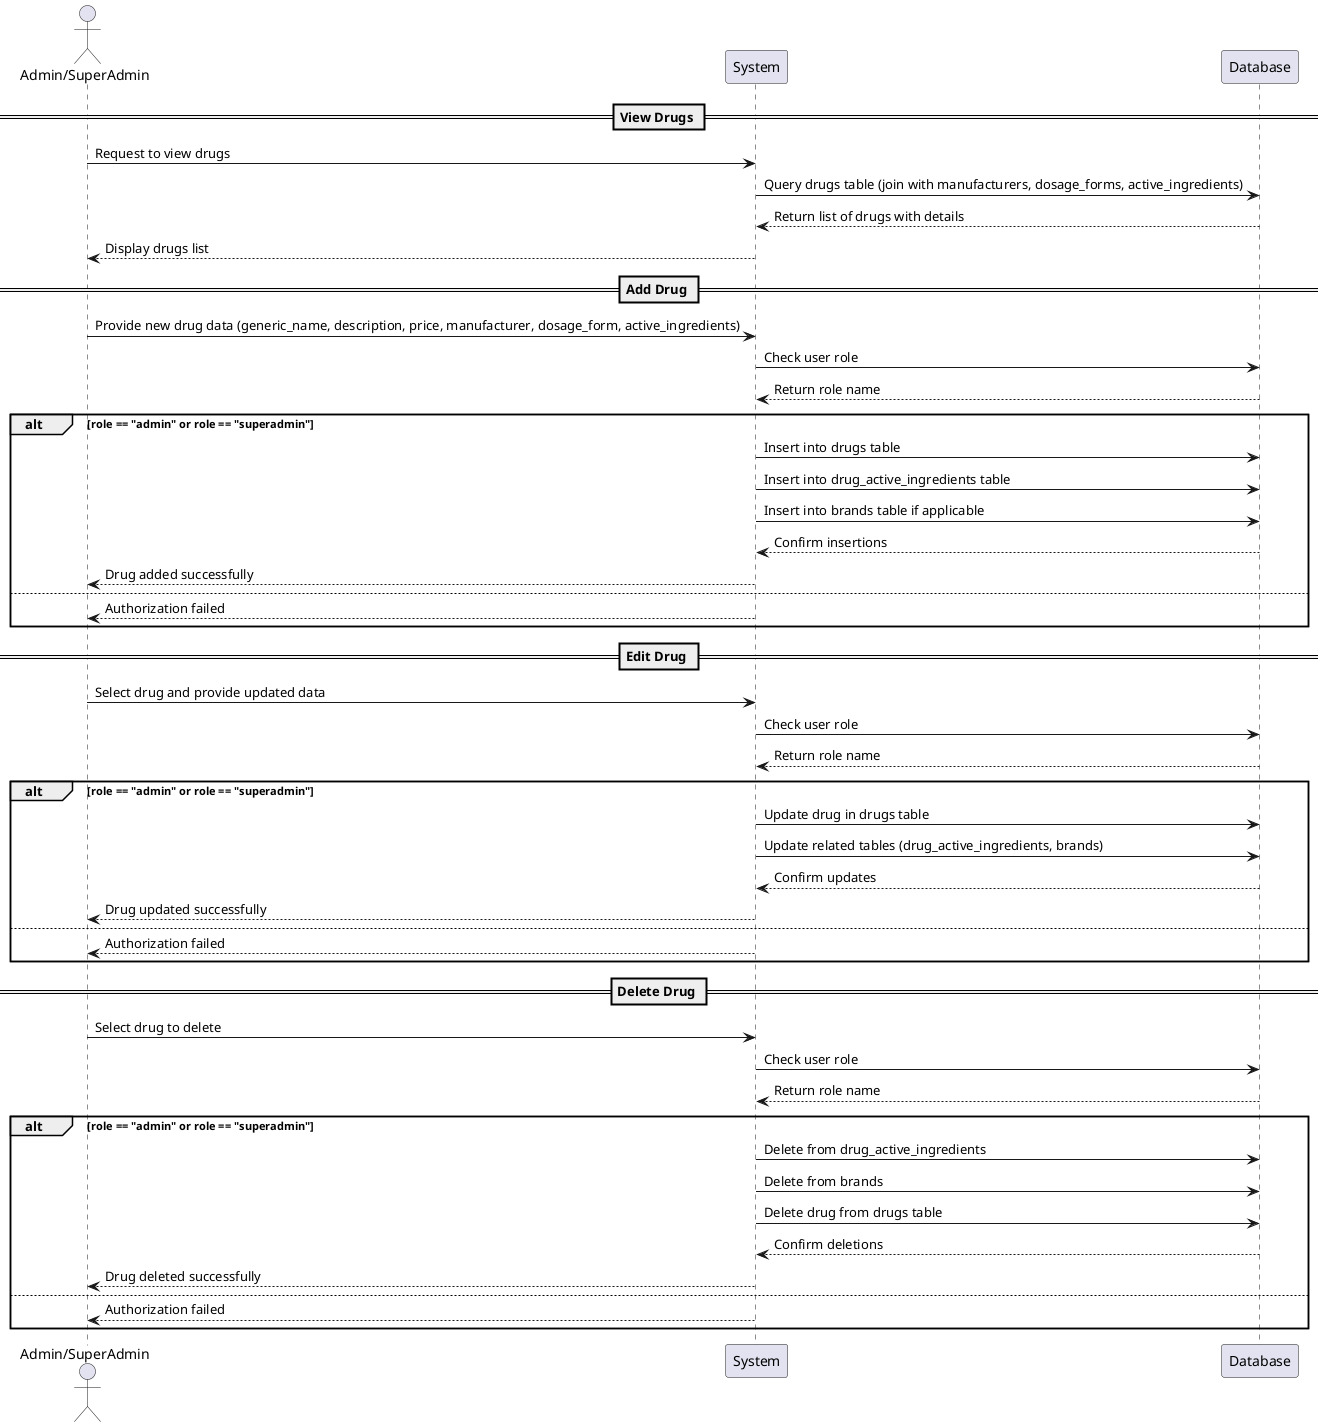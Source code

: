 @startuml Drug Management Sequence
actor "Admin/SuperAdmin"
participant System
participant Database

== View Drugs ==
"Admin/SuperAdmin" -> System: Request to view drugs
System -> Database: Query drugs table (join with manufacturers, dosage_forms, active_ingredients)
Database --> System: Return list of drugs with details
System --> "Admin/SuperAdmin": Display drugs list

== Add Drug ==
"Admin/SuperAdmin" -> System: Provide new drug data (generic_name, description, price, manufacturer, dosage_form, active_ingredients)
System -> Database: Check user role
Database --> System: Return role name
alt role == "admin" or role == "superadmin"
  System -> Database: Insert into drugs table
  System -> Database: Insert into drug_active_ingredients table
  System -> Database: Insert into brands table if applicable
  Database --> System: Confirm insertions
  System --> "Admin/SuperAdmin": Drug added successfully
else
  System --> "Admin/SuperAdmin": Authorization failed
end

== Edit Drug ==
"Admin/SuperAdmin" -> System: Select drug and provide updated data
System -> Database: Check user role
Database --> System: Return role name
alt role == "admin" or role == "superadmin"
  System -> Database: Update drug in drugs table
  System -> Database: Update related tables (drug_active_ingredients, brands)
  Database --> System: Confirm updates
  System --> "Admin/SuperAdmin": Drug updated successfully
else
  System --> "Admin/SuperAdmin": Authorization failed
end

== Delete Drug ==
"Admin/SuperAdmin" -> System: Select drug to delete
System -> Database: Check user role
Database --> System: Return role name
alt role == "admin" or role == "superadmin"
  System -> Database: Delete from drug_active_ingredients
  System -> Database: Delete from brands
  System -> Database: Delete drug from drugs table
  Database --> System: Confirm deletions
  System --> "Admin/SuperAdmin": Drug deleted successfully
else
  System --> "Admin/SuperAdmin": Authorization failed
end

@enduml